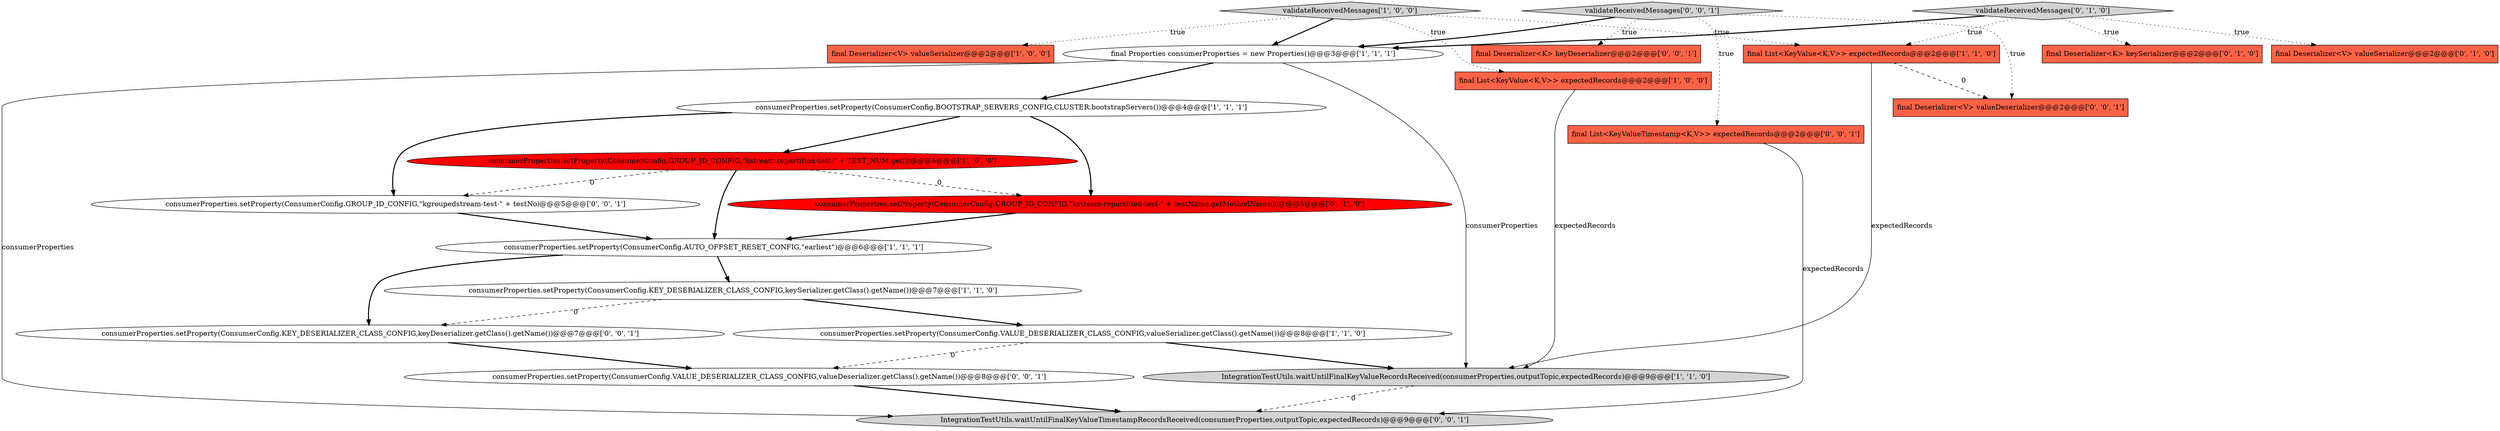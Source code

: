 digraph {
14 [style = filled, label = "consumerProperties.setProperty(ConsumerConfig.GROUP_ID_CONFIG,\"kstream-repartition-test-\" + testName.getMethodName())@@@5@@@['0', '1', '0']", fillcolor = red, shape = ellipse image = "AAA1AAABBB2BBB"];
17 [style = filled, label = "consumerProperties.setProperty(ConsumerConfig.GROUP_ID_CONFIG,\"kgroupedstream-test-\" + testNo)@@@5@@@['0', '0', '1']", fillcolor = white, shape = ellipse image = "AAA0AAABBB3BBB"];
2 [style = filled, label = "final Deserializer<V> valueSerializer@@@2@@@['1', '0', '0']", fillcolor = tomato, shape = box image = "AAA0AAABBB1BBB"];
18 [style = filled, label = "validateReceivedMessages['0', '0', '1']", fillcolor = lightgray, shape = diamond image = "AAA0AAABBB3BBB"];
15 [style = filled, label = "consumerProperties.setProperty(ConsumerConfig.KEY_DESERIALIZER_CLASS_CONFIG,keyDeserializer.getClass().getName())@@@7@@@['0', '0', '1']", fillcolor = white, shape = ellipse image = "AAA0AAABBB3BBB"];
9 [style = filled, label = "consumerProperties.setProperty(ConsumerConfig.VALUE_DESERIALIZER_CLASS_CONFIG,valueSerializer.getClass().getName())@@@8@@@['1', '1', '0']", fillcolor = white, shape = ellipse image = "AAA0AAABBB1BBB"];
4 [style = filled, label = "consumerProperties.setProperty(ConsumerConfig.BOOTSTRAP_SERVERS_CONFIG,CLUSTER.bootstrapServers())@@@4@@@['1', '1', '1']", fillcolor = white, shape = ellipse image = "AAA0AAABBB1BBB"];
19 [style = filled, label = "consumerProperties.setProperty(ConsumerConfig.VALUE_DESERIALIZER_CLASS_CONFIG,valueDeserializer.getClass().getName())@@@8@@@['0', '0', '1']", fillcolor = white, shape = ellipse image = "AAA0AAABBB3BBB"];
5 [style = filled, label = "consumerProperties.setProperty(ConsumerConfig.AUTO_OFFSET_RESET_CONFIG,\"earliest\")@@@6@@@['1', '1', '1']", fillcolor = white, shape = ellipse image = "AAA0AAABBB1BBB"];
0 [style = filled, label = "final List<KeyValue<K,V>> expectedRecords@@@2@@@['1', '0', '0']", fillcolor = tomato, shape = box image = "AAA0AAABBB1BBB"];
8 [style = filled, label = "consumerProperties.setProperty(ConsumerConfig.GROUP_ID_CONFIG,\"kstream-repartition-test-\" + TEST_NUM.get())@@@5@@@['1', '0', '0']", fillcolor = red, shape = ellipse image = "AAA1AAABBB1BBB"];
7 [style = filled, label = "final List<KeyValue<K,V>> expectedRecords@@@2@@@['1', '1', '0']", fillcolor = tomato, shape = box image = "AAA0AAABBB1BBB"];
6 [style = filled, label = "final Properties consumerProperties = new Properties()@@@3@@@['1', '1', '1']", fillcolor = white, shape = ellipse image = "AAA0AAABBB1BBB"];
3 [style = filled, label = "consumerProperties.setProperty(ConsumerConfig.KEY_DESERIALIZER_CLASS_CONFIG,keySerializer.getClass().getName())@@@7@@@['1', '1', '0']", fillcolor = white, shape = ellipse image = "AAA0AAABBB1BBB"];
12 [style = filled, label = "validateReceivedMessages['0', '1', '0']", fillcolor = lightgray, shape = diamond image = "AAA0AAABBB2BBB"];
21 [style = filled, label = "final List<KeyValueTimestamp<K,V>> expectedRecords@@@2@@@['0', '0', '1']", fillcolor = tomato, shape = box image = "AAA0AAABBB3BBB"];
16 [style = filled, label = "final Deserializer<K> keyDeserializer@@@2@@@['0', '0', '1']", fillcolor = tomato, shape = box image = "AAA0AAABBB3BBB"];
11 [style = filled, label = "final Deserializer<K> keySerializer@@@2@@@['0', '1', '0']", fillcolor = tomato, shape = box image = "AAA0AAABBB2BBB"];
22 [style = filled, label = "final Deserializer<V> valueDeserializer@@@2@@@['0', '0', '1']", fillcolor = tomato, shape = box image = "AAA0AAABBB3BBB"];
1 [style = filled, label = "validateReceivedMessages['1', '0', '0']", fillcolor = lightgray, shape = diamond image = "AAA0AAABBB1BBB"];
20 [style = filled, label = "IntegrationTestUtils.waitUntilFinalKeyValueTimestampRecordsReceived(consumerProperties,outputTopic,expectedRecords)@@@9@@@['0', '0', '1']", fillcolor = lightgray, shape = ellipse image = "AAA0AAABBB3BBB"];
10 [style = filled, label = "IntegrationTestUtils.waitUntilFinalKeyValueRecordsReceived(consumerProperties,outputTopic,expectedRecords)@@@9@@@['1', '1', '0']", fillcolor = lightgray, shape = ellipse image = "AAA0AAABBB1BBB"];
13 [style = filled, label = "final Deserializer<V> valueSerializer@@@2@@@['0', '1', '0']", fillcolor = tomato, shape = box image = "AAA0AAABBB2BBB"];
5->3 [style = bold, label=""];
17->5 [style = bold, label=""];
21->20 [style = solid, label="expectedRecords"];
6->20 [style = solid, label="consumerProperties"];
4->14 [style = bold, label=""];
4->17 [style = bold, label=""];
18->16 [style = dotted, label="true"];
19->20 [style = bold, label=""];
18->21 [style = dotted, label="true"];
5->15 [style = bold, label=""];
9->10 [style = bold, label=""];
8->14 [style = dashed, label="0"];
15->19 [style = bold, label=""];
12->6 [style = bold, label=""];
12->11 [style = dotted, label="true"];
1->7 [style = dotted, label="true"];
9->19 [style = dashed, label="0"];
3->9 [style = bold, label=""];
0->10 [style = solid, label="expectedRecords"];
6->4 [style = bold, label=""];
12->13 [style = dotted, label="true"];
1->6 [style = bold, label=""];
8->5 [style = bold, label=""];
18->6 [style = bold, label=""];
6->10 [style = solid, label="consumerProperties"];
7->10 [style = solid, label="expectedRecords"];
3->15 [style = dashed, label="0"];
8->17 [style = dashed, label="0"];
4->8 [style = bold, label=""];
10->20 [style = dashed, label="0"];
1->0 [style = dotted, label="true"];
1->2 [style = dotted, label="true"];
12->7 [style = dotted, label="true"];
7->22 [style = dashed, label="0"];
14->5 [style = bold, label=""];
18->22 [style = dotted, label="true"];
}
